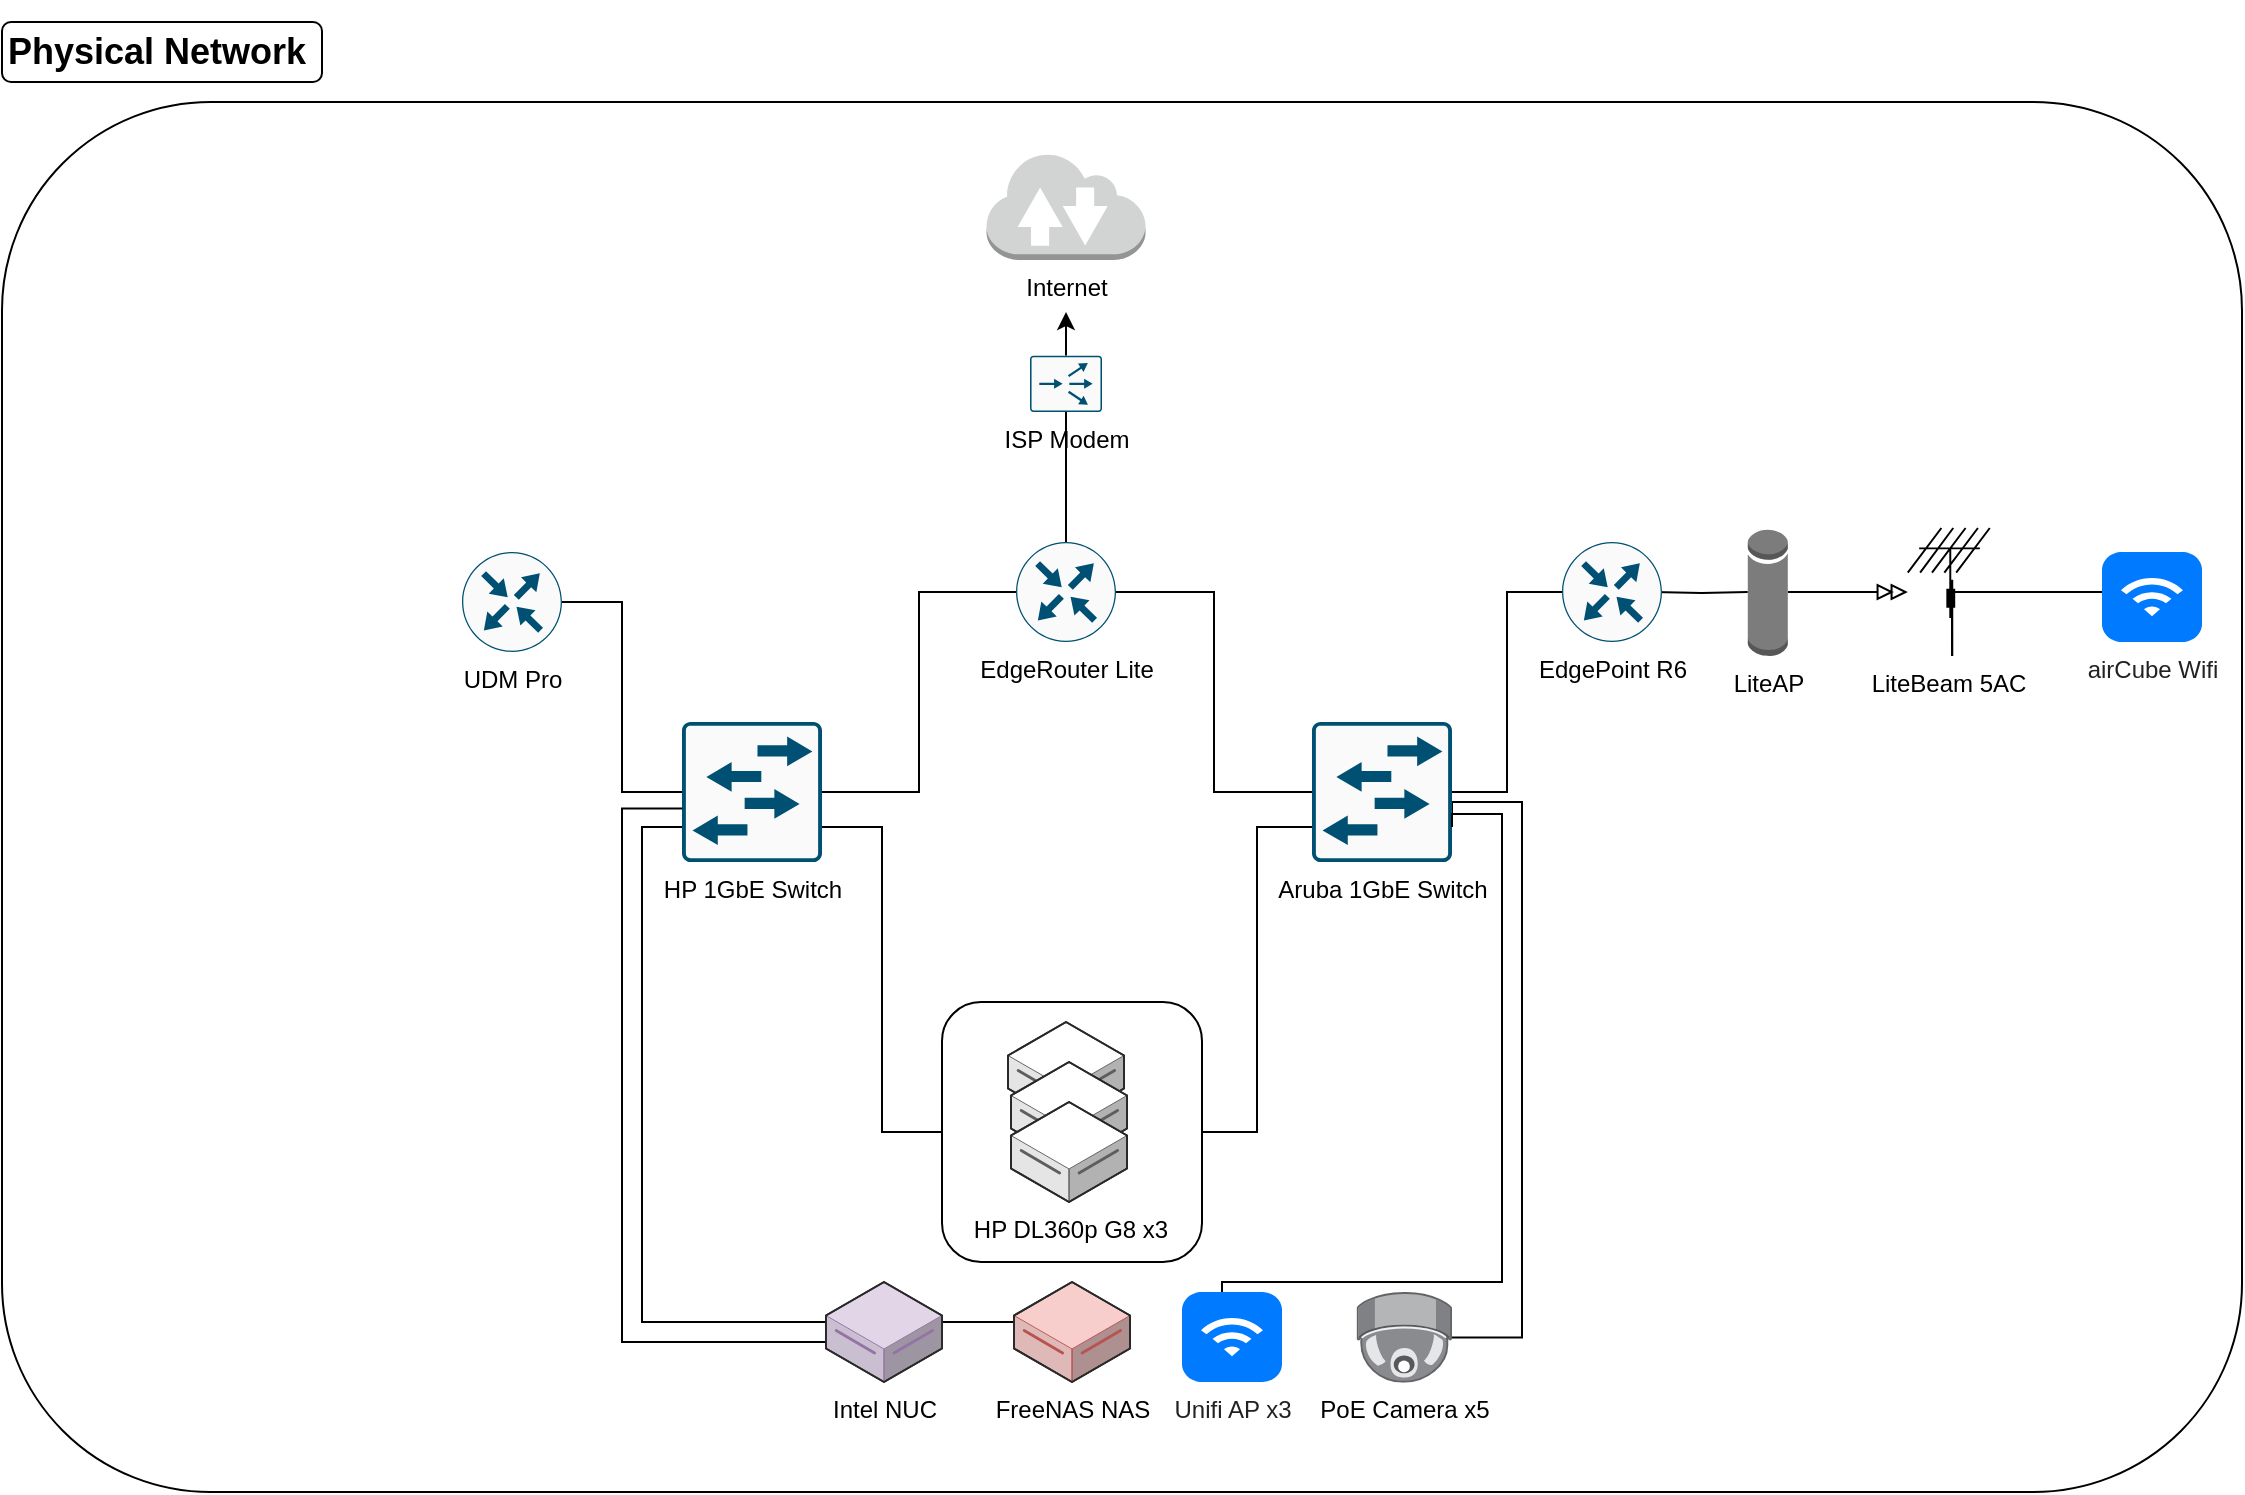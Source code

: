 <mxfile version="20.8.10" type="device" pages="2"><diagram name="Physical Network" id="zYHAKIV0Hsc15jxZWZTD"><mxGraphModel dx="2239" dy="823" grid="1" gridSize="10" guides="1" tooltips="1" connect="1" arrows="1" fold="1" page="1" pageScale="1" pageWidth="850" pageHeight="1100" math="0" shadow="0"><root><mxCell id="0"/><mxCell id="1" parent="0"/><mxCell id="QhEFgynB0KUiFgMbp0Ml-1" value="" style="rounded=1;whiteSpace=wrap;html=1;labelBackgroundColor=none;fillColor=none;" vertex="1" parent="1"><mxGeometry x="-120" y="240" width="1120" height="695" as="geometry"/></mxCell><mxCell id="-QQ10b2ZoJQ1o-cal6mM-21" style="edgeStyle=orthogonalEdgeStyle;rounded=0;orthogonalLoop=1;jettySize=auto;html=1;entryX=1;entryY=0.75;entryDx=0;entryDy=0;entryPerimeter=0;endArrow=none;endFill=0;" edge="1" parent="1" source="-QQ10b2ZoJQ1o-cal6mM-1" target="-QQ10b2ZoJQ1o-cal6mM-6"><mxGeometry relative="1" as="geometry"/></mxCell><mxCell id="-QQ10b2ZoJQ1o-cal6mM-22" style="edgeStyle=orthogonalEdgeStyle;rounded=0;orthogonalLoop=1;jettySize=auto;html=1;entryX=0;entryY=0.75;entryDx=0;entryDy=0;entryPerimeter=0;endArrow=none;endFill=0;" edge="1" parent="1" source="-QQ10b2ZoJQ1o-cal6mM-1" target="-QQ10b2ZoJQ1o-cal6mM-7"><mxGeometry relative="1" as="geometry"/></mxCell><mxCell id="-QQ10b2ZoJQ1o-cal6mM-1" value="" style="rounded=1;whiteSpace=wrap;html=1;" vertex="1" parent="1"><mxGeometry x="350" y="690" width="130" height="130" as="geometry"/></mxCell><mxCell id="QHseUDQ297n-9BP13_j7-12" value="" style="verticalLabelPosition=bottom;html=1;verticalAlign=top;strokeWidth=1;align=center;outlineConnect=0;dashed=0;outlineConnect=0;shape=mxgraph.aws3d.dataServer;strokeColor=#5E5E5E;aspect=fixed;" parent="1" vertex="1"><mxGeometry x="383" y="700" width="58.02" height="50" as="geometry"/></mxCell><mxCell id="QHseUDQ297n-9BP13_j7-13" value="" style="verticalLabelPosition=bottom;html=1;verticalAlign=top;strokeWidth=1;align=center;outlineConnect=0;dashed=0;outlineConnect=0;shape=mxgraph.aws3d.dataServer;strokeColor=#5E5E5E;aspect=fixed;" parent="1" vertex="1"><mxGeometry x="384.5" y="720" width="58.02" height="50" as="geometry"/></mxCell><mxCell id="QHseUDQ297n-9BP13_j7-11" value="HP DL360p G8 x3" style="verticalLabelPosition=bottom;html=1;verticalAlign=top;strokeWidth=1;align=center;outlineConnect=0;dashed=0;outlineConnect=0;shape=mxgraph.aws3d.dataServer;strokeColor=#5E5E5E;aspect=fixed;" parent="1" vertex="1"><mxGeometry x="384.5" y="740" width="58.02" height="50" as="geometry"/></mxCell><mxCell id="suFtXBR81MSiyHaUnUQk-6" style="edgeStyle=orthogonalEdgeStyle;rounded=0;jumpStyle=arc;orthogonalLoop=1;jettySize=auto;html=1;entryX=0;entryY=0.75;entryDx=0;entryDy=0;entryPerimeter=0;endArrow=none;endFill=0;" edge="1" parent="1" source="QHseUDQ297n-9BP13_j7-15" target="-QQ10b2ZoJQ1o-cal6mM-6"><mxGeometry relative="1" as="geometry"><Array as="points"><mxPoint x="200" y="850"/><mxPoint x="200" y="603"/></Array></mxGeometry></mxCell><mxCell id="QHseUDQ297n-9BP13_j7-15" value="FreeNAS NAS" style="verticalLabelPosition=bottom;html=1;verticalAlign=top;strokeWidth=1;align=center;outlineConnect=0;dashed=0;outlineConnect=0;shape=mxgraph.aws3d.dataServer;strokeColor=#b85450;aspect=fixed;fillColor=#f8cecc;" parent="1" vertex="1"><mxGeometry x="386" y="830" width="58.02" height="50" as="geometry"/></mxCell><mxCell id="-QQ10b2ZoJQ1o-cal6mM-8" style="edgeStyle=orthogonalEdgeStyle;rounded=0;orthogonalLoop=1;jettySize=auto;html=1;entryX=0;entryY=0.5;entryDx=0;entryDy=0;entryPerimeter=0;endArrow=none;endFill=0;" edge="1" parent="1" target="QHseUDQ297n-9BP13_j7-19"><mxGeometry relative="1" as="geometry"><mxPoint x="705.79" y="485" as="sourcePoint"/></mxGeometry></mxCell><mxCell id="-QQ10b2ZoJQ1o-cal6mM-9" style="edgeStyle=orthogonalEdgeStyle;rounded=0;orthogonalLoop=1;jettySize=auto;html=1;endArrow=doubleBlock;endFill=0;" edge="1" parent="1" source="QHseUDQ297n-9BP13_j7-19" target="QHseUDQ297n-9BP13_j7-20"><mxGeometry relative="1" as="geometry"/></mxCell><mxCell id="QHseUDQ297n-9BP13_j7-19" value="LiteAP" style="outlineConnect=0;dashed=0;verticalLabelPosition=bottom;verticalAlign=top;align=center;html=1;shape=mxgraph.aws3.generic_database;fillColor=#7D7C7C;gradientColor=none;" parent="1" vertex="1"><mxGeometry x="752.9" y="453" width="20" height="64" as="geometry"/></mxCell><mxCell id="-QQ10b2ZoJQ1o-cal6mM-10" style="edgeStyle=orthogonalEdgeStyle;rounded=0;orthogonalLoop=1;jettySize=auto;html=1;endArrow=none;endFill=0;exitX=0.54;exitY=1;exitDx=0;exitDy=0;exitPerimeter=0;" edge="1" parent="1" source="QHseUDQ297n-9BP13_j7-20" target="QHseUDQ297n-9BP13_j7-21"><mxGeometry relative="1" as="geometry"><Array as="points"><mxPoint x="855" y="485"/></Array></mxGeometry></mxCell><mxCell id="QHseUDQ297n-9BP13_j7-20" value="LiteBeam 5AC" style="shape=mxgraph.cisco.wireless.antenna;html=1;pointerEvents=1;dashed=0;fillColor=#036897;strokeColor=#ffffff;strokeWidth=2;verticalLabelPosition=bottom;verticalAlign=top;align=center;outlineConnect=0;" parent="1" vertex="1"><mxGeometry x="832.9" y="453" width="40.99" height="64" as="geometry"/></mxCell><mxCell id="QHseUDQ297n-9BP13_j7-21" value="airCube Wifi" style="html=1;strokeWidth=1;shadow=0;dashed=0;shape=mxgraph.ios7.misc.wifi;fillColor=#007AFF;strokeColor=none;buttonText=;strokeColor2=#222222;fontColor=#222222;fontSize=12;verticalLabelPosition=bottom;verticalAlign=top;align=center;sketch=0;" parent="1" vertex="1"><mxGeometry x="930" y="465" width="50" height="45" as="geometry"/></mxCell><mxCell id="suFtXBR81MSiyHaUnUQk-4" style="edgeStyle=orthogonalEdgeStyle;rounded=0;jumpStyle=arc;orthogonalLoop=1;jettySize=auto;html=1;entryX=1;entryY=0.75;entryDx=0;entryDy=0;entryPerimeter=0;endArrow=none;endFill=0;" edge="1" parent="1" source="QHseUDQ297n-9BP13_j7-22" target="-QQ10b2ZoJQ1o-cal6mM-7"><mxGeometry relative="1" as="geometry"><Array as="points"><mxPoint x="640" y="858"/><mxPoint x="640" y="590"/><mxPoint x="605" y="590"/></Array></mxGeometry></mxCell><mxCell id="-QQ10b2ZoJQ1o-cal6mM-15" style="edgeStyle=orthogonalEdgeStyle;rounded=0;orthogonalLoop=1;jettySize=auto;html=1;endArrow=none;endFill=0;entryX=1;entryY=0.5;entryDx=0;entryDy=0;entryPerimeter=0;" edge="1" parent="1" source="-QQ10b2ZoJQ1o-cal6mM-6" target="-QQ10b2ZoJQ1o-cal6mM-29"><mxGeometry relative="1" as="geometry"><mxPoint x="146" y="520" as="targetPoint"/></mxGeometry></mxCell><mxCell id="-QQ10b2ZoJQ1o-cal6mM-16" style="edgeStyle=orthogonalEdgeStyle;rounded=0;orthogonalLoop=1;jettySize=auto;html=1;entryX=0;entryY=0.5;entryDx=0;entryDy=0;endArrow=none;endFill=0;entryPerimeter=0;" edge="1" parent="1" source="-QQ10b2ZoJQ1o-cal6mM-6" target="-QQ10b2ZoJQ1o-cal6mM-30"><mxGeometry relative="1" as="geometry"><mxPoint x="380.62" y="530" as="targetPoint"/></mxGeometry></mxCell><mxCell id="-QQ10b2ZoJQ1o-cal6mM-6" value="HP 1GbE Switch" style="sketch=0;points=[[0.015,0.015,0],[0.985,0.015,0],[0.985,0.985,0],[0.015,0.985,0],[0.25,0,0],[0.5,0,0],[0.75,0,0],[1,0.25,0],[1,0.5,0],[1,0.75,0],[0.75,1,0],[0.5,1,0],[0.25,1,0],[0,0.75,0],[0,0.5,0],[0,0.25,0]];verticalLabelPosition=bottom;html=1;verticalAlign=top;aspect=fixed;align=center;pointerEvents=1;shape=mxgraph.cisco19.rect;prIcon=l2_switch;fillColor=#FAFAFA;strokeColor=#005073;" vertex="1" parent="1"><mxGeometry x="220" y="550" width="70" height="70" as="geometry"/></mxCell><mxCell id="-QQ10b2ZoJQ1o-cal6mM-17" style="edgeStyle=orthogonalEdgeStyle;rounded=0;orthogonalLoop=1;jettySize=auto;html=1;endArrow=none;endFill=0;entryX=0;entryY=0.5;entryDx=0;entryDy=0;entryPerimeter=0;" edge="1" parent="1" source="-QQ10b2ZoJQ1o-cal6mM-7" target="-QQ10b2ZoJQ1o-cal6mM-31"><mxGeometry relative="1" as="geometry"><mxPoint x="660" y="530" as="targetPoint"/></mxGeometry></mxCell><mxCell id="-QQ10b2ZoJQ1o-cal6mM-18" style="edgeStyle=orthogonalEdgeStyle;rounded=0;orthogonalLoop=1;jettySize=auto;html=1;entryX=1;entryY=0.5;entryDx=0;entryDy=0;endArrow=none;endFill=0;entryPerimeter=0;" edge="1" parent="1" source="-QQ10b2ZoJQ1o-cal6mM-7" target="-QQ10b2ZoJQ1o-cal6mM-30"><mxGeometry relative="1" as="geometry"><mxPoint x="446.41" y="530" as="targetPoint"/></mxGeometry></mxCell><mxCell id="-QQ10b2ZoJQ1o-cal6mM-7" value="Aruba 1GbE Switch" style="sketch=0;points=[[0.015,0.015,0],[0.985,0.015,0],[0.985,0.985,0],[0.015,0.985,0],[0.25,0,0],[0.5,0,0],[0.75,0,0],[1,0.25,0],[1,0.5,0],[1,0.75,0],[0.75,1,0],[0.5,1,0],[0.25,1,0],[0,0.75,0],[0,0.5,0],[0,0.25,0]];verticalLabelPosition=bottom;html=1;verticalAlign=top;aspect=fixed;align=center;pointerEvents=1;shape=mxgraph.cisco19.rect;prIcon=l2_switch;fillColor=#FAFAFA;strokeColor=#005073;" vertex="1" parent="1"><mxGeometry x="535" y="550" width="70" height="70" as="geometry"/></mxCell><mxCell id="-QQ10b2ZoJQ1o-cal6mM-29" value="UDM Pro" style="sketch=0;points=[[0.5,0,0],[1,0.5,0],[0.5,1,0],[0,0.5,0],[0.145,0.145,0],[0.856,0.145,0],[0.855,0.856,0],[0.145,0.855,0]];verticalLabelPosition=bottom;html=1;verticalAlign=top;aspect=fixed;align=center;pointerEvents=1;shape=mxgraph.cisco19.rect;prIcon=router;fillColor=#FAFAFA;strokeColor=#005073;" vertex="1" parent="1"><mxGeometry x="110" y="465" width="50" height="50" as="geometry"/></mxCell><mxCell id="-QQ10b2ZoJQ1o-cal6mM-34" style="edgeStyle=orthogonalEdgeStyle;rounded=0;jumpStyle=arc;orthogonalLoop=1;jettySize=auto;html=1;entryX=0.5;entryY=1;entryDx=0;entryDy=0;entryPerimeter=0;endArrow=none;endFill=0;" edge="1" parent="1" source="-QQ10b2ZoJQ1o-cal6mM-30" target="-QQ10b2ZoJQ1o-cal6mM-33"><mxGeometry relative="1" as="geometry"/></mxCell><mxCell id="-QQ10b2ZoJQ1o-cal6mM-30" value="EdgeRouter Lite" style="sketch=0;points=[[0.5,0,0],[1,0.5,0],[0.5,1,0],[0,0.5,0],[0.145,0.145,0],[0.856,0.145,0],[0.855,0.856,0],[0.145,0.855,0]];verticalLabelPosition=bottom;html=1;verticalAlign=top;aspect=fixed;align=center;pointerEvents=1;shape=mxgraph.cisco19.rect;prIcon=router;fillColor=#FAFAFA;strokeColor=#005073;" vertex="1" parent="1"><mxGeometry x="387.01" y="460" width="50" height="50" as="geometry"/></mxCell><mxCell id="-QQ10b2ZoJQ1o-cal6mM-31" value="EdgePoint R6" style="sketch=0;points=[[0.5,0,0],[1,0.5,0],[0.5,1,0],[0,0.5,0],[0.145,0.145,0],[0.856,0.145,0],[0.855,0.856,0],[0.145,0.855,0]];verticalLabelPosition=bottom;html=1;verticalAlign=top;aspect=fixed;align=center;pointerEvents=1;shape=mxgraph.cisco19.rect;prIcon=router;fillColor=#FAFAFA;strokeColor=#005073;" vertex="1" parent="1"><mxGeometry x="660" y="460" width="50" height="50" as="geometry"/></mxCell><mxCell id="-QQ10b2ZoJQ1o-cal6mM-36" style="edgeStyle=orthogonalEdgeStyle;rounded=0;jumpStyle=arc;orthogonalLoop=1;jettySize=auto;html=1;endArrow=classic;endFill=1;" edge="1" parent="1" source="-QQ10b2ZoJQ1o-cal6mM-33"><mxGeometry relative="1" as="geometry"><mxPoint x="412" y="345" as="targetPoint"/></mxGeometry></mxCell><mxCell id="-QQ10b2ZoJQ1o-cal6mM-33" value="ISP Modem" style="sketch=0;points=[[0.015,0.015,0],[0.985,0.015,0],[0.985,0.985,0],[0.015,0.985,0],[0.25,0,0],[0.5,0,0],[0.75,0,0],[1,0.25,0],[1,0.5,0],[1,0.75,0],[0.75,1,0],[0.5,1,0],[0.25,1,0],[0,0.75,0],[0,0.5,0],[0,0.25,0]];verticalLabelPosition=bottom;html=1;verticalAlign=top;aspect=fixed;align=center;pointerEvents=1;shape=mxgraph.cisco19.rect;prIcon=content_router;fillColor=#FAFAFA;strokeColor=#005073;" vertex="1" parent="1"><mxGeometry x="394.01" y="366.87" width="36" height="28.13" as="geometry"/></mxCell><mxCell id="-QQ10b2ZoJQ1o-cal6mM-35" value="Internet" style="outlineConnect=0;dashed=0;verticalLabelPosition=bottom;verticalAlign=top;align=center;html=1;shape=mxgraph.aws3.internet_2;fillColor=#D2D3D3;gradientColor=none;" vertex="1" parent="1"><mxGeometry x="372.26" y="265" width="79.5" height="54" as="geometry"/></mxCell><mxCell id="suFtXBR81MSiyHaUnUQk-5" style="edgeStyle=orthogonalEdgeStyle;rounded=0;jumpStyle=arc;orthogonalLoop=1;jettySize=auto;html=1;entryX=1;entryY=0.75;entryDx=0;entryDy=0;entryPerimeter=0;endArrow=none;endFill=0;" edge="1" parent="1" source="QHseUDQ297n-9BP13_j7-5" target="-QQ10b2ZoJQ1o-cal6mM-7"><mxGeometry relative="1" as="geometry"><Array as="points"><mxPoint x="490" y="830"/><mxPoint x="630" y="830"/><mxPoint x="630" y="596"/><mxPoint x="605" y="596"/></Array></mxGeometry></mxCell><mxCell id="QHseUDQ297n-9BP13_j7-5" value="Unifi AP x3" style="html=1;strokeWidth=1;shadow=0;dashed=0;shape=mxgraph.ios7.misc.wifi;fillColor=#007AFF;strokeColor=none;buttonText=;strokeColor2=#222222;fontColor=#222222;fontSize=12;verticalLabelPosition=bottom;verticalAlign=top;align=center;sketch=0;" parent="1" vertex="1"><mxGeometry x="470" y="835" width="50" height="45" as="geometry"/></mxCell><mxCell id="suFtXBR81MSiyHaUnUQk-3" style="edgeStyle=orthogonalEdgeStyle;rounded=0;jumpStyle=arc;orthogonalLoop=1;jettySize=auto;html=1;entryX=0.003;entryY=0.617;entryDx=0;entryDy=0;entryPerimeter=0;endArrow=none;endFill=0;" edge="1" parent="1" source="-QQ10b2ZoJQ1o-cal6mM-26" target="-QQ10b2ZoJQ1o-cal6mM-6"><mxGeometry relative="1" as="geometry"><Array as="points"><mxPoint x="190" y="860"/><mxPoint x="190" y="593"/></Array></mxGeometry></mxCell><mxCell id="-QQ10b2ZoJQ1o-cal6mM-26" value="Intel NUC" style="verticalLabelPosition=bottom;html=1;verticalAlign=top;strokeWidth=1;align=center;outlineConnect=0;dashed=0;outlineConnect=0;shape=mxgraph.aws3d.dataServer;strokeColor=#9673a6;aspect=fixed;fillColor=#e1d5e7;" vertex="1" parent="1"><mxGeometry x="291.98" y="830" width="58.02" height="50" as="geometry"/></mxCell><mxCell id="QHseUDQ297n-9BP13_j7-22" value="PoE Camera x5" style="image;points=[];aspect=fixed;html=1;align=center;shadow=0;dashed=0;image=img/lib/allied_telesis/security/Surveillance_Camera_Ceiling.svg;" parent="1" vertex="1"><mxGeometry x="557.29" y="835.0" width="47.71" height="45.4" as="geometry"/></mxCell><mxCell id="suFtXBR81MSiyHaUnUQk-7" value="&lt;h2&gt;&lt;b&gt;Physical Network&amp;nbsp;&lt;/b&gt;&lt;/h2&gt;" style="text;html=1;align=center;verticalAlign=middle;whiteSpace=wrap;rounded=1;strokeColor=default;" vertex="1" parent="1"><mxGeometry x="-120" y="200" width="160" height="30" as="geometry"/></mxCell></root></mxGraphModel></diagram><diagram id="3j0WjlNBxZOjGdCg42wh" name="Logical Network"><mxGraphModel dx="1389" dy="823" grid="1" gridSize="10" guides="1" tooltips="1" connect="1" arrows="1" fold="1" page="1" pageScale="1" pageWidth="850" pageHeight="1100" math="0" shadow="0"><root><mxCell id="0"/><mxCell id="1" parent="0"/><mxCell id="iMU_oBStj0lt51-kK0ur-1" value="" style="rounded=1;whiteSpace=wrap;html=1;fillColor=none;" vertex="1" parent="1"><mxGeometry x="50" y="120" width="710" height="760" as="geometry"/></mxCell><mxCell id="iMU_oBStj0lt51-kK0ur-2" value="&lt;h2&gt;&lt;b&gt;10.10.0.0/16&lt;/b&gt;&lt;/h2&gt;" style="text;html=1;strokeColor=none;fillColor=none;align=center;verticalAlign=middle;whiteSpace=wrap;rounded=0;" vertex="1" parent="1"><mxGeometry x="341.5" y="130" width="107" height="50" as="geometry"/></mxCell><mxCell id="iMU_oBStj0lt51-kK0ur-3" value="EdgeRouter Lite&lt;br&gt;&lt;br&gt;&lt;span style=&quot;background-color: rgb(255, 204, 204);&quot;&gt;10.10.176.1/30 - TRANSIT-main&lt;/span&gt;" style="rounded=1;whiteSpace=wrap;html=1;fillColor=none;verticalAlign=top;" vertex="1" parent="1"><mxGeometry x="307.5" y="200" width="175" height="80" as="geometry"/></mxCell><mxCell id="g5WjeNx4C1n7ZjYl_oet-1" style="rounded=0;jumpStyle=arc;orthogonalLoop=1;jettySize=auto;html=1;endArrow=none;endFill=0;entryX=0.016;entryY=0.922;entryDx=0;entryDy=0;entryPerimeter=0;" edge="1" parent="1" source="iMU_oBStj0lt51-kK0ur-4" target="iMU_oBStj0lt51-kK0ur-7"><mxGeometry relative="1" as="geometry"><Array as="points"><mxPoint x="270" y="600"/></Array></mxGeometry></mxCell><mxCell id="7UXm2zjFoBs6I_FazMAX-27" value="" style="edgeStyle=none;rounded=0;jumpStyle=arc;orthogonalLoop=1;jettySize=auto;html=1;endArrow=none;endFill=0;" edge="1" parent="1" source="iMU_oBStj0lt51-kK0ur-4" target="7UXm2zjFoBs6I_FazMAX-26"><mxGeometry relative="1" as="geometry"/></mxCell><mxCell id="iMU_oBStj0lt51-kK0ur-4" value="UDM Pro&lt;br&gt;&lt;br&gt;&lt;span style=&quot;background-color: rgb(213, 232, 212);&quot;&gt;10.10.176.4/30 - TRANSIT-unifi&lt;/span&gt;&lt;br&gt;&amp;nbsp;10.10.90.0/24 - UNIFI-mgmt&lt;br&gt;10.10.91.0/24 - UNIFI-main" style="rounded=1;whiteSpace=wrap;html=1;fillColor=none;verticalAlign=top;" vertex="1" parent="1"><mxGeometry x="100" y="640" width="170" height="80" as="geometry"/></mxCell><mxCell id="g5WjeNx4C1n7ZjYl_oet-2" style="edgeStyle=none;rounded=0;jumpStyle=arc;orthogonalLoop=1;jettySize=auto;html=1;endArrow=none;endFill=0;entryX=0.967;entryY=0.944;entryDx=0;entryDy=0;entryPerimeter=0;" edge="1" parent="1" source="iMU_oBStj0lt51-kK0ur-5" target="iMU_oBStj0lt51-kK0ur-7"><mxGeometry relative="1" as="geometry"/></mxCell><mxCell id="7UXm2zjFoBs6I_FazMAX-28" style="edgeStyle=none;rounded=0;jumpStyle=arc;orthogonalLoop=1;jettySize=auto;html=1;endArrow=none;endFill=0;" edge="1" parent="1" source="iMU_oBStj0lt51-kK0ur-5" target="7UXm2zjFoBs6I_FazMAX-2"><mxGeometry relative="1" as="geometry"/></mxCell><mxCell id="iMU_oBStj0lt51-kK0ur-5" value="EdgePoint R6&lt;br&gt;&lt;br&gt;&lt;span style=&quot;background-color: rgb(153, 204, 255);&quot;&gt;10.10.176.6/30 - TRANSIT-uisp&lt;br&gt;&lt;/span&gt;192.168.176.1/28 - LiteAP" style="rounded=1;whiteSpace=wrap;html=1;fillColor=none;verticalAlign=top;" vertex="1" parent="1"><mxGeometry x="520" y="640" width="180" height="80" as="geometry"/></mxCell><mxCell id="g5WjeNx4C1n7ZjYl_oet-3" style="edgeStyle=none;rounded=0;jumpStyle=arc;orthogonalLoop=1;jettySize=auto;html=1;endArrow=none;endFill=0;" edge="1" parent="1" source="iMU_oBStj0lt51-kK0ur-7" target="iMU_oBStj0lt51-kK0ur-3"><mxGeometry relative="1" as="geometry"/></mxCell><mxCell id="iMU_oBStj0lt51-kK0ur-7" value="OPNSense (VM)&lt;br&gt;&lt;br&gt;&lt;span style=&quot;background-color: rgb(255, 204, 204);&quot;&gt;10.10.176.2/30 - TRANSIT-main&lt;/span&gt;&lt;br&gt;&lt;span style=&quot;background-color: rgb(213, 232, 212);&quot;&gt;10.10.176.3/30 - TRANSIT-unifi&lt;/span&gt;&lt;br&gt;&lt;span style=&quot;background-color: rgb(153, 204, 255);&quot;&gt;10.10.176.5/30 - TRANSIT-uisp&lt;/span&gt;&lt;br&gt;-&lt;br&gt;10.10.120.1/24 - k8s-prod-120&lt;br&gt;10.10.121.1/24 - k8s-dev-121&lt;br&gt;10.10.10.0/24 - win-prod-110&lt;br&gt;10.10.40.1/24 - win-mgmt-410&lt;br&gt;10.10.60.1/24 - seccam-610&lt;br&gt;&amp;nbsp;" style="rounded=1;whiteSpace=wrap;html=1;fillColor=none;verticalAlign=top;" vertex="1" parent="1"><mxGeometry x="302.5" y="400" width="185" height="180" as="geometry"/></mxCell><mxCell id="7UXm2zjFoBs6I_FazMAX-19" style="edgeStyle=none;rounded=0;jumpStyle=arc;orthogonalLoop=1;jettySize=auto;html=1;endArrow=none;endFill=0;" edge="1" parent="1" source="7UXm2zjFoBs6I_FazMAX-2" target="7UXm2zjFoBs6I_FazMAX-5"><mxGeometry relative="1" as="geometry"/></mxCell><mxCell id="7UXm2zjFoBs6I_FazMAX-2" value="LiteAP&lt;br&gt;192.168.176.2/28 - LiteAP" style="whiteSpace=wrap;html=1;verticalAlign=top;fillColor=none;rounded=1;" vertex="1" parent="1"><mxGeometry x="802.5" y="650" width="150" height="60" as="geometry"/></mxCell><mxCell id="7UXm2zjFoBs6I_FazMAX-21" value="" style="edgeStyle=none;rounded=0;jumpStyle=arc;orthogonalLoop=1;jettySize=auto;html=1;endArrow=none;endFill=0;" edge="1" parent="1" source="7UXm2zjFoBs6I_FazMAX-5" target="7UXm2zjFoBs6I_FazMAX-20"><mxGeometry relative="1" as="geometry"/></mxCell><mxCell id="7UXm2zjFoBs6I_FazMAX-5" value="LiteBeam 5AC&lt;br&gt;192.168.176.3/28 - LiteAP" style="whiteSpace=wrap;html=1;verticalAlign=top;fillColor=none;rounded=1;" vertex="1" parent="1"><mxGeometry x="972.5" y="650" width="150" height="60" as="geometry"/></mxCell><mxCell id="7UXm2zjFoBs6I_FazMAX-24" value="" style="edgeStyle=none;rounded=0;jumpStyle=arc;orthogonalLoop=1;jettySize=auto;html=1;endArrow=none;endFill=0;" edge="1" parent="1" source="7UXm2zjFoBs6I_FazMAX-20" target="7UXm2zjFoBs6I_FazMAX-23"><mxGeometry relative="1" as="geometry"/></mxCell><mxCell id="7UXm2zjFoBs6I_FazMAX-20" value="virtual switch w/ Bridge" style="whiteSpace=wrap;html=1;verticalAlign=top;fillColor=none;rounded=1;" vertex="1" parent="1"><mxGeometry x="972.5" y="720" width="150" height="30" as="geometry"/></mxCell><mxCell id="7UXm2zjFoBs6I_FazMAX-23" value="airCube&lt;br&gt;192.168.1.0/24" style="whiteSpace=wrap;html=1;verticalAlign=top;fillColor=none;rounded=1;" vertex="1" parent="1"><mxGeometry x="1142.5" y="705" width="80" height="60" as="geometry"/></mxCell><mxCell id="7UXm2zjFoBs6I_FazMAX-26" value="Unifi&lt;br&gt;AP x3" style="ellipse;whiteSpace=wrap;html=1;verticalAlign=top;fillColor=none;rounded=1;" vertex="1" parent="1"><mxGeometry x="158.75" y="740" width="52.5" height="50" as="geometry"/></mxCell><mxCell id="na_tW8b_SRwdDqhDfOGe-1" value="&lt;h2&gt;&lt;b&gt;Logical Network&amp;nbsp;&lt;/b&gt;&lt;/h2&gt;" style="text;html=1;align=center;verticalAlign=middle;whiteSpace=wrap;rounded=1;strokeColor=default;" vertex="1" parent="1"><mxGeometry x="50" y="80" width="150" height="30" as="geometry"/></mxCell></root></mxGraphModel></diagram></mxfile>